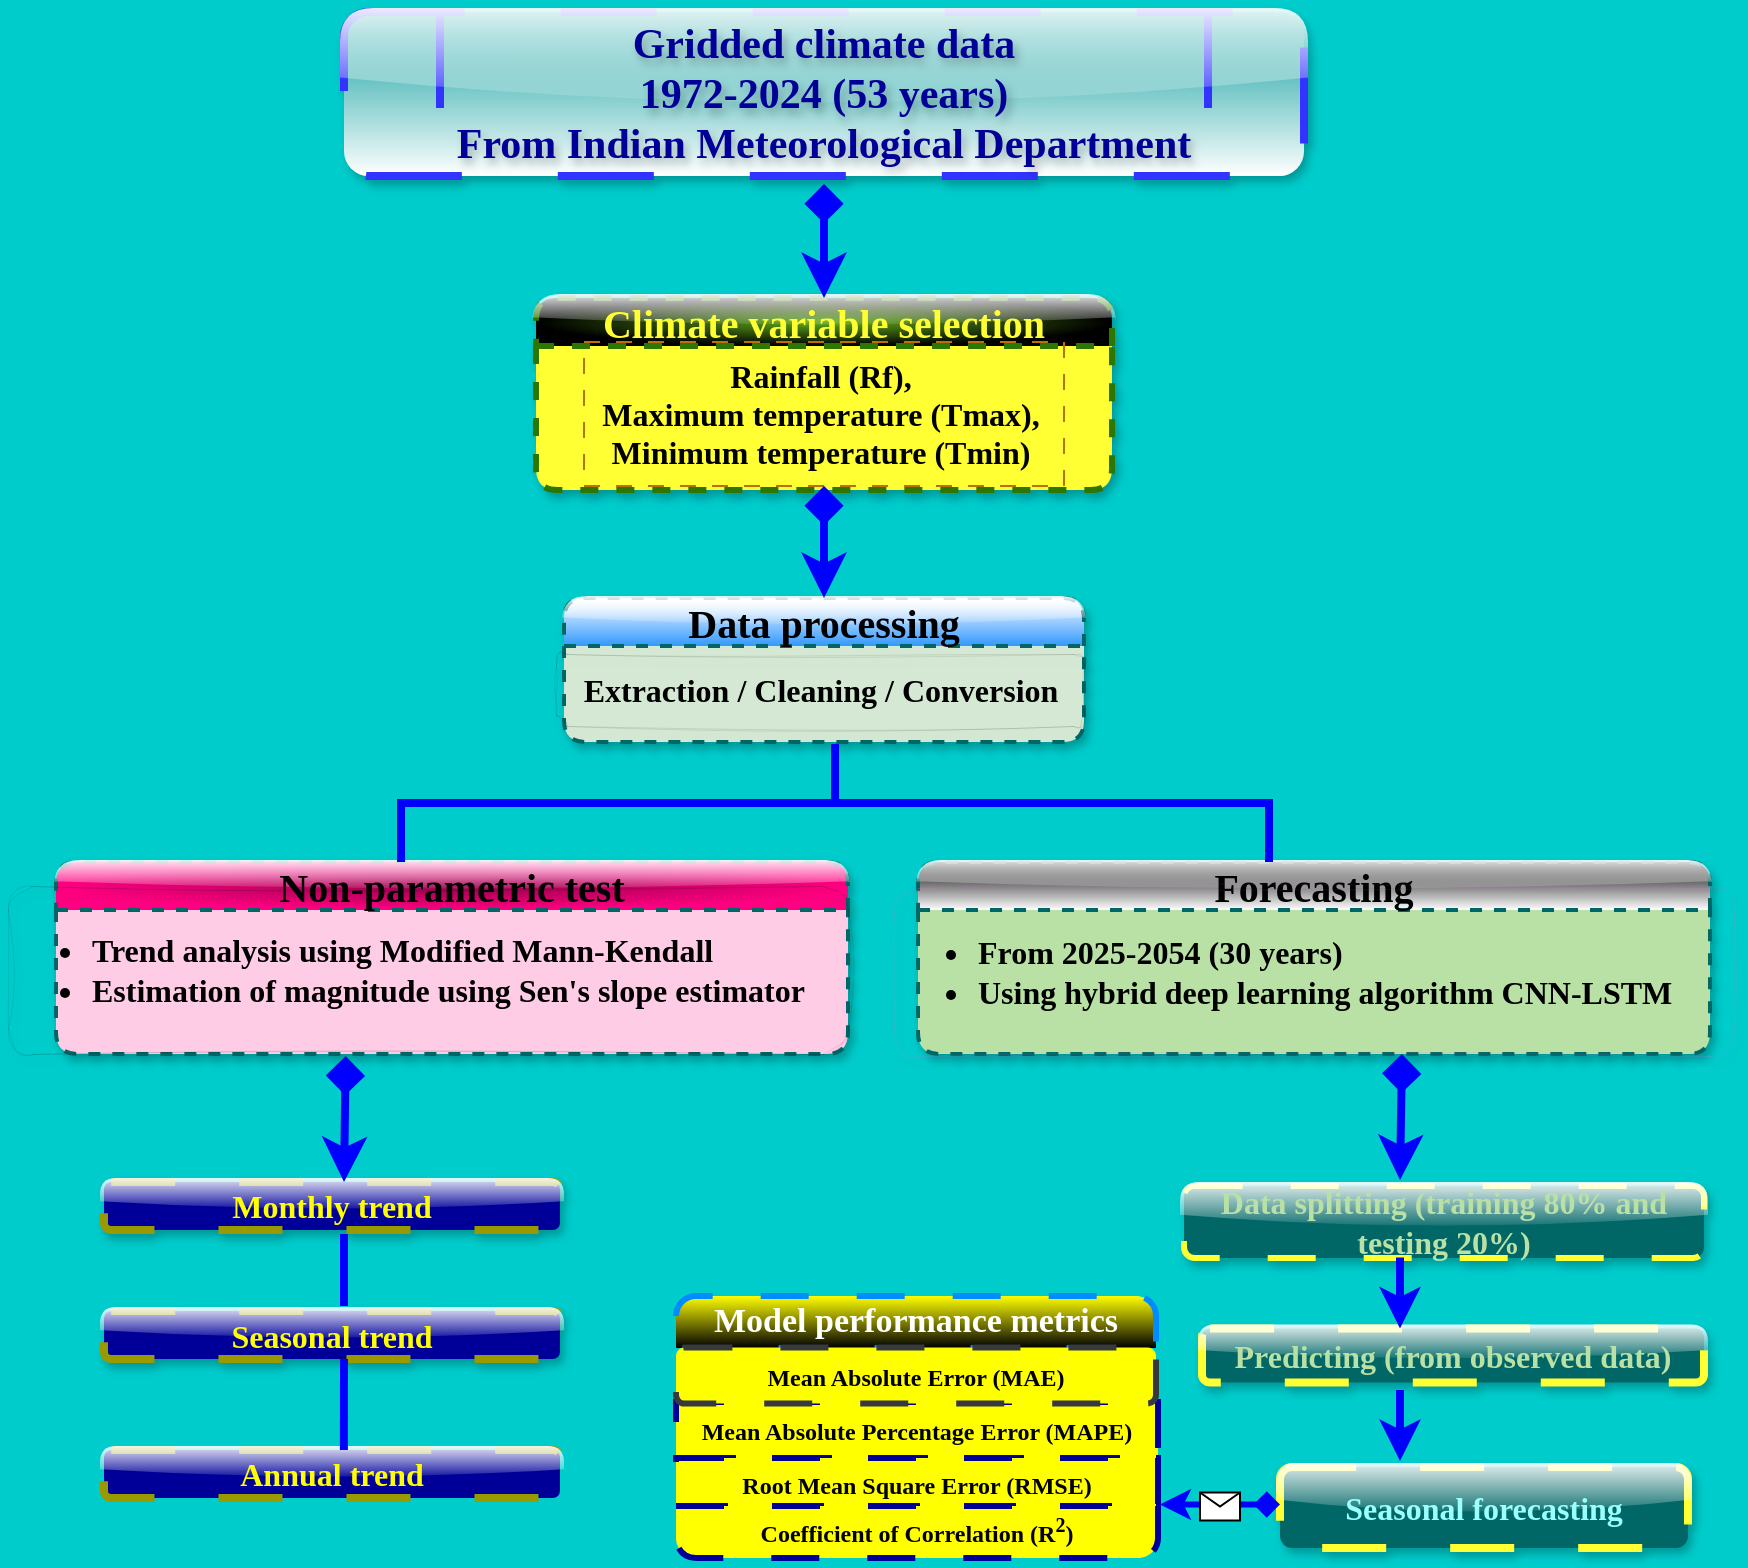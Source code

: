<mxfile version="26.1.1">
  <diagram id="C5RBs43oDa-KdzZeNtuy" name="Page-1">
    <mxGraphModel dx="2198" dy="1981" grid="1" gridSize="12" guides="1" tooltips="1" connect="1" arrows="1" fold="1" page="1" pageScale="1" pageWidth="827" pageHeight="1169" background="light-dark(#00CCCC,#121212)" math="1" shadow="0">
      <root>
        <mxCell id="WIyWlLk6GJQsqaUBKTNV-0" />
        <mxCell id="WIyWlLk6GJQsqaUBKTNV-1" parent="WIyWlLk6GJQsqaUBKTNV-0" />
        <mxCell id="WIyWlLk6GJQsqaUBKTNV-2" value="" style="rounded=0;html=1;jettySize=auto;orthogonalLoop=1;fontSize=11;endArrow=block;endFill=0;endSize=8;strokeWidth=1;shadow=0;labelBackgroundColor=none;edgeStyle=orthogonalEdgeStyle;" parent="WIyWlLk6GJQsqaUBKTNV-1" edge="1">
          <mxGeometry relative="1" as="geometry">
            <mxPoint x="220" y="170" as="targetPoint" />
          </mxGeometry>
        </mxCell>
        <mxCell id="WIyWlLk6GJQsqaUBKTNV-4" value="Yes" style="rounded=0;html=1;jettySize=auto;orthogonalLoop=1;fontSize=11;endArrow=block;endFill=0;endSize=8;strokeWidth=1;shadow=0;labelBackgroundColor=none;edgeStyle=orthogonalEdgeStyle;" parent="WIyWlLk6GJQsqaUBKTNV-1" edge="1">
          <mxGeometry y="20" relative="1" as="geometry">
            <mxPoint as="offset" />
            <mxPoint x="220" y="250" as="sourcePoint" />
          </mxGeometry>
        </mxCell>
        <mxCell id="WIyWlLk6GJQsqaUBKTNV-5" value="No" style="edgeStyle=orthogonalEdgeStyle;rounded=0;html=1;jettySize=auto;orthogonalLoop=1;fontSize=11;endArrow=block;endFill=0;endSize=8;strokeWidth=1;shadow=0;labelBackgroundColor=none;" parent="WIyWlLk6GJQsqaUBKTNV-1" edge="1">
          <mxGeometry y="10" relative="1" as="geometry">
            <mxPoint as="offset" />
            <mxPoint x="270" y="210" as="sourcePoint" />
          </mxGeometry>
        </mxCell>
        <mxCell id="WIyWlLk6GJQsqaUBKTNV-8" value="No" style="rounded=0;html=1;jettySize=auto;orthogonalLoop=1;fontSize=11;endArrow=block;endFill=0;endSize=8;strokeWidth=1;shadow=0;labelBackgroundColor=none;edgeStyle=orthogonalEdgeStyle;" parent="WIyWlLk6GJQsqaUBKTNV-1" edge="1">
          <mxGeometry x="0.333" y="20" relative="1" as="geometry">
            <mxPoint as="offset" />
            <mxPoint x="220" y="370" as="sourcePoint" />
          </mxGeometry>
        </mxCell>
        <mxCell id="WIyWlLk6GJQsqaUBKTNV-9" value="Yes" style="edgeStyle=orthogonalEdgeStyle;rounded=0;html=1;jettySize=auto;orthogonalLoop=1;fontSize=11;endArrow=block;endFill=0;endSize=8;strokeWidth=1;shadow=0;labelBackgroundColor=none;" parent="WIyWlLk6GJQsqaUBKTNV-1" edge="1">
          <mxGeometry y="10" relative="1" as="geometry">
            <mxPoint as="offset" />
            <mxPoint x="320" y="330" as="targetPoint" />
          </mxGeometry>
        </mxCell>
        <mxCell id="UrOnI7uU73F_u0JW5zdo-0" value="&lt;font style=&quot;color: rgb(255, 255, 51); font-size: 20px;&quot;&gt;Climate variable selection&lt;/font&gt;" style="swimlane;whiteSpace=wrap;html=1;startSize=24;fillStyle=auto;fillColor=#60a917;fontColor=#ffffff;strokeColor=#2D7600;gradientColor=default;swimlaneFillColor=light-dark(#FFFF33,#00A200);rounded=1;shadow=1;glass=1;swimlaneLine=1;gradientDirection=radial;strokeWidth=3;dashed=1;fontFamily=Garamond;" parent="WIyWlLk6GJQsqaUBKTNV-1" vertex="1">
          <mxGeometry x="240" y="120" width="288" height="96" as="geometry">
            <mxRectangle x="510" y="60" width="130" height="30" as="alternateBounds" />
          </mxGeometry>
        </mxCell>
        <mxCell id="F0146wAJavmaQIr5UsxC-5" value="&lt;font face=&quot;Garamond&quot;&gt;&lt;b style=&quot;&quot;&gt;Rainfall (Rf),&amp;nbsp;&lt;/b&gt;&lt;/font&gt;&lt;div&gt;&lt;font face=&quot;Garamond&quot;&gt;&lt;b&gt;Maximum temperature (Tmax),&amp;nbsp;&lt;/b&gt;&lt;/font&gt;&lt;div&gt;&lt;font face=&quot;Garamond&quot;&gt;&lt;b style=&quot;&quot;&gt;Minimum temperature (Tmin)&amp;nbsp;&lt;/b&gt;&lt;/font&gt;&lt;/div&gt;&lt;/div&gt;" style="text;html=1;align=center;verticalAlign=middle;resizable=0;points=[];autosize=1;strokeColor=#BD7000;fillColor=none;fontSize=16;dashed=1;dashPattern=8 8;fontColor=#000000;" vertex="1" parent="UrOnI7uU73F_u0JW5zdo-0">
          <mxGeometry x="24" y="22" width="240" height="72" as="geometry" />
        </mxCell>
        <mxCell id="UrOnI7uU73F_u0JW5zdo-12" style="edgeStyle=none;curved=1;rounded=0;orthogonalLoop=1;jettySize=auto;html=1;exitX=0.75;exitY=0;exitDx=0;exitDy=0;fontSize=12;startSize=8;endSize=8;" parent="WIyWlLk6GJQsqaUBKTNV-1" edge="1">
          <mxGeometry relative="1" as="geometry">
            <mxPoint x="207.5" y="573" as="sourcePoint" />
            <mxPoint x="207.5" y="573" as="targetPoint" />
          </mxGeometry>
        </mxCell>
        <mxCell id="UrOnI7uU73F_u0JW5zdo-17" value="&lt;font face=&quot;Garamond&quot; style=&quot;font-size: 20px;&quot;&gt;Data processing&lt;/font&gt;" style="swimlane;whiteSpace=wrap;html=1;startSize=24;fillStyle=solid;gradientColor=#3399FF;swimlaneFillColor=#D5E8D4;strokeColor=#006666;dashed=1;strokeWidth=2;rounded=1;shadow=1;glass=1;" parent="WIyWlLk6GJQsqaUBKTNV-1" vertex="1">
          <mxGeometry x="254" y="270" width="260" height="72" as="geometry">
            <mxRectangle x="510" y="60" width="130" height="30" as="alternateBounds" />
          </mxGeometry>
        </mxCell>
        <mxCell id="UrOnI7uU73F_u0JW5zdo-35" value="&lt;font face=&quot;Garamond&quot;&gt;&lt;b style=&quot;&quot;&gt;Extraction /&amp;nbsp;&lt;span style=&quot;color: light-dark(rgb(0, 0, 0), rgb(255, 255, 255));&quot;&gt;Cleaning /&amp;nbsp;&lt;/span&gt;&lt;span style=&quot;color: light-dark(rgb(0, 0, 0), rgb(255, 255, 255));&quot;&gt;Conversion&lt;/span&gt;&lt;/b&gt;&lt;/font&gt;" style="text;html=1;align=center;verticalAlign=middle;resizable=0;points=[];autosize=1;strokeColor=default;fillColor=none;fontSize=16;strokeWidth=0;rounded=1;glass=1;shadow=1;dashed=1;sketch=1;curveFitting=1;jiggle=2;" parent="UrOnI7uU73F_u0JW5zdo-17" vertex="1">
          <mxGeometry x="-4" y="28" width="264" height="36" as="geometry" />
        </mxCell>
        <mxCell id="F0146wAJavmaQIr5UsxC-46" style="edgeStyle=none;curved=1;rounded=0;orthogonalLoop=1;jettySize=auto;html=1;entryX=0.5;entryY=0;entryDx=0;entryDy=0;fontSize=12;startSize=10;endSize=10;strokeColor=#0000FF;targetPerimeterSpacing=0;sourcePerimeterSpacing=0;startArrow=diamond;startFill=1;strokeWidth=4;" edge="1" parent="WIyWlLk6GJQsqaUBKTNV-1" source="UrOnI7uU73F_u0JW5zdo-19" target="UrOnI7uU73F_u0JW5zdo-0">
          <mxGeometry relative="1" as="geometry" />
        </mxCell>
        <mxCell id="UrOnI7uU73F_u0JW5zdo-19" value="&lt;font style=&quot;font-size: 21px;&quot; face=&quot;Garamond&quot;&gt;&lt;b style=&quot;&quot;&gt;&lt;font style=&quot;&quot;&gt;Gridded climate data&lt;/font&gt;&lt;br&gt;1972-2024 (53 years)&lt;br&gt;&lt;font style=&quot;&quot;&gt;From Indian Meteorological Department&lt;/font&gt;&lt;/b&gt;&lt;/font&gt;" style="shape=process;backgroundOutline=1;fillColor=default;rounded=1;glass=1;shadow=1;strokeColor=#3333FF;gradientColor=#009999;fontColor=light-dark(#000099,#DADAFF);fontStyle=0;labelBackgroundColor=none;labelBorderColor=none;textShadow=1;whiteSpace=wrap;html=1;gradientDirection=north;strokeWidth=4;perimeterSpacing=4;dashed=1;dashPattern=12 12;" parent="WIyWlLk6GJQsqaUBKTNV-1" vertex="1">
          <mxGeometry x="144" y="-23" width="480.01" height="82" as="geometry" />
        </mxCell>
        <mxCell id="UrOnI7uU73F_u0JW5zdo-31" style="edgeStyle=none;curved=1;rounded=0;orthogonalLoop=1;jettySize=auto;html=1;entryX=0.5;entryY=0;entryDx=0;entryDy=0;fontSize=12;startSize=8;endSize=8;" parent="WIyWlLk6GJQsqaUBKTNV-1" edge="1">
          <mxGeometry relative="1" as="geometry">
            <mxPoint x="482" y="804" as="sourcePoint" />
          </mxGeometry>
        </mxCell>
        <mxCell id="UrOnI7uU73F_u0JW5zdo-41" value="&lt;div&gt;&lt;span style=&quot;font-size: 13px;&quot;&gt;&lt;br&gt;&lt;/span&gt;&lt;/div&gt;" style="text;html=1;align=left;verticalAlign=middle;resizable=0;points=[];autosize=1;strokeColor=none;fillColor=none;fontSize=16;" parent="WIyWlLk6GJQsqaUBKTNV-1" vertex="1">
          <mxGeometry x="336" y="583.5" width="24" height="36" as="geometry" />
        </mxCell>
        <mxCell id="F0146wAJavmaQIr5UsxC-14" value="&lt;font face=&quot;Garamond&quot;&gt;&lt;span style=&quot;font-size: 20px;&quot;&gt;Non-parametric test&lt;/span&gt;&lt;/font&gt;" style="swimlane;whiteSpace=wrap;html=1;startSize=24;fillStyle=solid;gradientColor=#FF0080;swimlaneFillColor=#FFCCE6;strokeColor=#006666;dashed=1;strokeWidth=2;rounded=1;shadow=1;glass=1;fillColor=#99004D;gradientDirection=radial;" vertex="1" parent="WIyWlLk6GJQsqaUBKTNV-1">
          <mxGeometry y="402" width="396" height="96" as="geometry">
            <mxRectangle x="510" y="60" width="130" height="30" as="alternateBounds" />
          </mxGeometry>
        </mxCell>
        <mxCell id="F0146wAJavmaQIr5UsxC-15" value="&lt;ul&gt;&lt;li&gt;&lt;b style=&quot;&quot;&gt;&lt;font face=&quot;Garamond&quot;&gt;Trend analysis using Modified Mann-Kendall&lt;/font&gt;&lt;/b&gt;&lt;/li&gt;&lt;li&gt;&lt;b style=&quot;&quot;&gt;&lt;font face=&quot;Garamond&quot;&gt;Estimation of magnitude using Sen&#39;s slope estimator&lt;/font&gt;&lt;/b&gt;&lt;/li&gt;&lt;/ul&gt;" style="text;html=1;align=left;verticalAlign=middle;resizable=0;points=[];autosize=1;strokeColor=default;fillColor=none;fontSize=16;strokeWidth=0;rounded=1;glass=1;shadow=1;dashed=1;sketch=1;curveFitting=1;jiggle=2;" vertex="1" parent="F0146wAJavmaQIr5UsxC-14">
          <mxGeometry x="-24" y="12" width="420" height="84" as="geometry" />
        </mxCell>
        <mxCell id="F0146wAJavmaQIr5UsxC-16" value="&lt;font face=&quot;Garamond&quot;&gt;&lt;span style=&quot;font-size: 20px;&quot;&gt;Forecasting&lt;/span&gt;&lt;/font&gt;" style="swimlane;whiteSpace=wrap;html=1;startSize=24;fillStyle=solid;gradientColor=default;swimlaneFillColor=#B9E0A5;strokeColor=#006666;dashed=1;strokeWidth=2;rounded=1;shadow=1;glass=1;fillColor=default;gradientDirection=north;" vertex="1" parent="WIyWlLk6GJQsqaUBKTNV-1">
          <mxGeometry x="431" y="402" width="396" height="96" as="geometry">
            <mxRectangle x="510" y="60" width="130" height="30" as="alternateBounds" />
          </mxGeometry>
        </mxCell>
        <mxCell id="F0146wAJavmaQIr5UsxC-17" value="&lt;ul&gt;&lt;li&gt;&lt;b style=&quot;&quot;&gt;&lt;font face=&quot;Garamond&quot;&gt;From 2025-2054 (30 years)&lt;/font&gt;&lt;/b&gt;&lt;/li&gt;&lt;li&gt;&lt;b style=&quot;&quot;&gt;&lt;font face=&quot;Garamond&quot;&gt;Using hybrid deep learning algorithm CNN-LSTM&lt;/font&gt;&lt;/b&gt;&lt;/li&gt;&lt;/ul&gt;" style="text;html=1;align=left;verticalAlign=middle;resizable=0;points=[];autosize=1;strokeColor=#FF66FF;fillColor=none;fontSize=16;strokeWidth=0;rounded=1;glass=1;shadow=1;dashed=1;sketch=1;curveFitting=1;jiggle=2;" vertex="1" parent="F0146wAJavmaQIr5UsxC-16">
          <mxGeometry x="-12" y="13" width="420" height="84" as="geometry" />
        </mxCell>
        <mxCell id="F0146wAJavmaQIr5UsxC-18" value="&lt;font style=&quot;font-size: 16px; color: rgb(255, 255, 0);&quot; face=&quot;Garamond&quot;&gt;&lt;b&gt;Annual trend&lt;/b&gt;&lt;/font&gt;" style="rounded=1;whiteSpace=wrap;html=1;strokeColor=#999900;fillColor=#000099;glass=1;strokeWidth=4;dashed=1;dashPattern=8 8;" vertex="1" parent="WIyWlLk6GJQsqaUBKTNV-1">
          <mxGeometry x="24" y="696" width="228" height="24" as="geometry" />
        </mxCell>
        <mxCell id="F0146wAJavmaQIr5UsxC-19" value="&lt;font style=&quot;color: rgb(255, 255, 0);&quot; face=&quot;Garamond&quot;&gt;&lt;span style=&quot;font-size: 16px;&quot;&gt;&lt;b&gt;Seasonal trend&lt;/b&gt;&lt;/span&gt;&lt;/font&gt;" style="rounded=1;whiteSpace=wrap;html=1;fillStyle=solid;fillColor=#000099;dashed=1;dashPattern=8 8;strokeColor=#999900;strokeWidth=4;glass=1;shadow=1;" vertex="1" parent="WIyWlLk6GJQsqaUBKTNV-1">
          <mxGeometry x="24" y="626.5" width="228" height="24" as="geometry" />
        </mxCell>
        <mxCell id="F0146wAJavmaQIr5UsxC-20" value="&lt;font face=&quot;Garamond&quot;&gt;&lt;span style=&quot;font-size: 16px;&quot;&gt;&lt;b style=&quot;&quot;&gt;Monthly trend&lt;/b&gt;&lt;/span&gt;&lt;/font&gt;" style="rounded=1;whiteSpace=wrap;html=1;fontColor=#FFFF00;labelBackgroundColor=none;fillStyle=solid;fillColor=#000099;strokeWidth=4;strokeColor=#999900;dashed=1;dashPattern=8 8;shadow=1;glass=1;" vertex="1" parent="WIyWlLk6GJQsqaUBKTNV-1">
          <mxGeometry x="24" y="562" width="228" height="24" as="geometry" />
        </mxCell>
        <mxCell id="F0146wAJavmaQIr5UsxC-21" value="&lt;font style=&quot;color: rgb(153, 255, 255);&quot; face=&quot;Garamond&quot;&gt;&lt;span style=&quot;font-size: 16px;&quot;&gt;&lt;b style=&quot;&quot;&gt;Seasonal forecasting&lt;/b&gt;&lt;/span&gt;&lt;/font&gt;" style="rounded=1;whiteSpace=wrap;html=1;fillColor=#006666;glass=1;shadow=1;strokeColor=#FFFF33;dashed=1;dashPattern=8 8;strokeWidth=4;" vertex="1" parent="WIyWlLk6GJQsqaUBKTNV-1">
          <mxGeometry x="612" y="704.5" width="204" height="40.5" as="geometry" />
        </mxCell>
        <mxCell id="F0146wAJavmaQIr5UsxC-22" value="&lt;font style=&quot;color: rgb(185, 224, 165);&quot; face=&quot;Garamond&quot;&gt;&lt;span style=&quot;font-size: 16px;&quot;&gt;&lt;b style=&quot;&quot;&gt;Predicting (from observed data)&lt;/b&gt;&lt;/span&gt;&lt;/font&gt;" style="rounded=1;whiteSpace=wrap;html=1;fillColor=#006666;glass=1;shadow=1;dashed=1;dashPattern=8 8;strokeWidth=4;strokeColor=#FFFF33;" vertex="1" parent="WIyWlLk6GJQsqaUBKTNV-1">
          <mxGeometry x="573" y="635.25" width="251" height="27" as="geometry" />
        </mxCell>
        <mxCell id="F0146wAJavmaQIr5UsxC-23" value="&lt;font style=&quot;color: rgb(185, 224, 165);&quot; face=&quot;Garamond&quot;&gt;&lt;span style=&quot;font-size: 16px;&quot;&gt;&lt;b style=&quot;&quot;&gt;Data splitting (training 80% and testing 20%)&lt;/b&gt;&lt;/span&gt;&lt;/font&gt;" style="rounded=1;whiteSpace=wrap;html=1;fillColor=#006666;glass=1;dashed=1;dashPattern=8 8;strokeColor=#FFFF33;strokeWidth=3;shadow=1;" vertex="1" parent="WIyWlLk6GJQsqaUBKTNV-1">
          <mxGeometry x="564" y="564" width="260" height="36" as="geometry" />
        </mxCell>
        <mxCell id="F0146wAJavmaQIr5UsxC-27" value="&#xa;&lt;b style=&quot;forced-color-adjust: none; color: rgb(0, 0, 0); font-family: Garamond; font-size: 12px; font-style: normal; font-variant-ligatures: normal; font-variant-caps: normal; letter-spacing: normal; orphans: 2; text-align: center; text-indent: 0px; text-transform: none; widows: 2; word-spacing: 0px; -webkit-text-stroke-width: 0px; white-space: normal; background-color: rgb(251, 251, 251); text-decoration-thickness: initial; text-decoration-style: initial; text-decoration-color: initial;&quot;&gt;Mean Absolute Error (MAE)&lt;/b&gt;&#xa;&#xa;" style="swimlane;shape=mxgraph.bootstrap.anchor;strokeColor=#000099;fillColor=#FFFF00;fontColor=#666666;fontStyle=0;childLayout=stackLayout;horizontal=1;startSize=0;horizontalStack=0;resizeParent=1;resizeParentMax=0;resizeLast=0;collapsible=0;marginBottom=0;whiteSpace=wrap;html=1;dashed=1;dashPattern=8 8;strokeWidth=4;gradientColor=default;shadow=0;" vertex="1" parent="WIyWlLk6GJQsqaUBKTNV-1">
          <mxGeometry x="310" y="672" width="241" height="78" as="geometry" />
        </mxCell>
        <mxCell id="F0146wAJavmaQIr5UsxC-29" value="&lt;b style=&quot;color: rgb(0, 0, 0); font-family: Garamond; font-size: 12px;&quot;&gt;Mean Absolute Percentage Error (MAPE)&lt;/b&gt;" style="text;strokeColor=inherit;align=center;verticalAlign=middle;spacingLeft=10;spacingRight=10;overflow=hidden;points=[[0,0.5],[1,0.5]];portConstraint=eastwest;rotatable=0;whiteSpace=wrap;html=1;rSize=5;fillColor=inherit;fontColor=inherit;fontSize=17;fontStyle=1;dashed=1;dashPattern=8 8;strokeWidth=3;" vertex="1" parent="F0146wAJavmaQIr5UsxC-27">
          <mxGeometry width="241" height="28" as="geometry" />
        </mxCell>
        <mxCell id="F0146wAJavmaQIr5UsxC-30" value="&lt;b style=&quot;color: rgb(0, 0, 0); font-family: Garamond; font-size: 12px;&quot;&gt;Root Mean Square Error (RMSE)&lt;/b&gt;" style="text;strokeColor=inherit;align=center;verticalAlign=middle;spacingLeft=10;spacingRight=10;overflow=hidden;points=[[0,0.5],[1,0.5]];portConstraint=eastwest;rotatable=0;whiteSpace=wrap;html=1;rSize=5;fillColor=inherit;fontColor=inherit;fontSize=17;fontStyle=1;dashed=1;dashPattern=8 8;strokeWidth=3;" vertex="1" parent="F0146wAJavmaQIr5UsxC-27">
          <mxGeometry y="28" width="241" height="24" as="geometry" />
        </mxCell>
        <mxCell id="F0146wAJavmaQIr5UsxC-31" value="&lt;b style=&quot;color: rgb(0, 0, 0); font-family: Garamond; font-size: 12px;&quot;&gt;Coefficient of Correlation (R&lt;sup&gt;2&lt;/sup&gt;)&lt;/b&gt;" style="text;strokeColor=inherit;align=center;verticalAlign=middle;spacingLeft=10;spacingRight=10;overflow=hidden;points=[[0,0.5],[1,0.5]];portConstraint=eastwest;rotatable=0;whiteSpace=wrap;html=1;shape=mxgraph.mockup.bottomButton;rSize=10;fillColor=inherit;fontColor=inherit;fontSize=17;fontStyle=1;dashed=1;dashPattern=8 8;strokeWidth=3;" vertex="1" parent="F0146wAJavmaQIr5UsxC-27">
          <mxGeometry y="52" width="241" height="26" as="geometry" />
        </mxCell>
        <mxCell id="F0146wAJavmaQIr5UsxC-33" style="edgeStyle=none;curved=1;rounded=0;orthogonalLoop=1;jettySize=auto;html=1;entryX=0.998;entryY=0.056;entryDx=0;entryDy=0;entryPerimeter=0;fontSize=12;startSize=8;endSize=8;" edge="1" parent="F0146wAJavmaQIr5UsxC-27" source="F0146wAJavmaQIr5UsxC-27" target="F0146wAJavmaQIr5UsxC-30">
          <mxGeometry relative="1" as="geometry" />
        </mxCell>
        <mxCell id="F0146wAJavmaQIr5UsxC-28" value="&lt;font face=&quot;Garamond&quot;&gt;Model performance metrics&lt;/font&gt;" style="text;strokeColor=#008CFF;align=center;verticalAlign=middle;spacingLeft=10;spacingRight=10;overflow=hidden;points=[[0,0.5],[1,0.5]];portConstraint=eastwest;rotatable=0;whiteSpace=wrap;html=1;shape=mxgraph.mockup.topButton;rSize=10;fillColor=#FFFF00;fontColor=#ffffff;fontSize=17;fontStyle=1;gradientColor=default;dashed=1;dashPattern=8 8;strokeWidth=3;" vertex="1" parent="WIyWlLk6GJQsqaUBKTNV-1">
          <mxGeometry x="310" y="619" width="240" height="26" as="geometry" />
        </mxCell>
        <mxCell id="F0146wAJavmaQIr5UsxC-35" value="&lt;b style=&quot;color: rgb(0, 0, 0); font-family: Garamond; font-size: 12px;&quot;&gt;Mean Absolute Error (MAE)&lt;/b&gt;" style="text;strokeColor=#36393d;align=center;verticalAlign=middle;spacingLeft=10;spacingRight=10;overflow=hidden;points=[[0,0.5],[1,0.5]];portConstraint=eastwest;rotatable=0;whiteSpace=wrap;html=1;rSize=5;fillColor=#FFFF00;fontSize=17;fontStyle=1;rounded=1;glass=0;shadow=0;dashed=1;dashPattern=8 8;strokeWidth=3;gradientColor=none;" vertex="1" parent="WIyWlLk6GJQsqaUBKTNV-1">
          <mxGeometry x="310" y="644.75" width="240" height="28" as="geometry" />
        </mxCell>
        <mxCell id="F0146wAJavmaQIr5UsxC-36" value="" style="endArrow=classic;html=1;rounded=0;fontSize=12;curved=1;strokeWidth=3;startArrow=diamond;startFill=1;strokeColor=#0000FF;" edge="1" parent="WIyWlLk6GJQsqaUBKTNV-1">
          <mxGeometry relative="1" as="geometry">
            <mxPoint x="612" y="723.25" as="sourcePoint" />
            <mxPoint x="552" y="723.25" as="targetPoint" />
          </mxGeometry>
        </mxCell>
        <mxCell id="F0146wAJavmaQIr5UsxC-37" value="" style="shape=message;html=1;outlineConnect=0;strokeWidth=1;" vertex="1" parent="F0146wAJavmaQIr5UsxC-36">
          <mxGeometry width="20" height="14" relative="1" as="geometry">
            <mxPoint x="-10" y="-6" as="offset" />
          </mxGeometry>
        </mxCell>
        <mxCell id="F0146wAJavmaQIr5UsxC-44" value="" style="strokeWidth=4;html=1;shape=mxgraph.flowchart.annotation_2;align=left;labelPosition=right;pointerEvents=1;rotation=90;fillColor=#0000FF;strokeColor=#0000FF;gradientColor=default;" vertex="1" parent="WIyWlLk6GJQsqaUBKTNV-1">
          <mxGeometry x="360" y="155.5" width="59" height="434" as="geometry" />
        </mxCell>
        <mxCell id="F0146wAJavmaQIr5UsxC-45" style="edgeStyle=none;curved=1;rounded=0;orthogonalLoop=1;jettySize=auto;html=1;entryX=0.5;entryY=0;entryDx=0;entryDy=0;fontSize=12;startSize=10;endSize=10;startArrow=diamond;startFill=1;strokeWidth=4;sourcePerimeterSpacing=0;strokeColor=#0000FF;" edge="1" parent="WIyWlLk6GJQsqaUBKTNV-1" source="F0146wAJavmaQIr5UsxC-5" target="UrOnI7uU73F_u0JW5zdo-17">
          <mxGeometry relative="1" as="geometry" />
        </mxCell>
        <mxCell id="F0146wAJavmaQIr5UsxC-48" value="" style="endArrow=classic;html=1;rounded=0;fontSize=12;startSize=10;endSize=10;curved=1;startArrow=diamond;startFill=1;strokeWidth=4;strokeColor=#0000FF;entryX=0.5;entryY=0;entryDx=0;entryDy=0;exitX=0.402;exitY=1.012;exitDx=0;exitDy=0;exitPerimeter=0;" edge="1" parent="WIyWlLk6GJQsqaUBKTNV-1" source="F0146wAJavmaQIr5UsxC-15">
          <mxGeometry width="50" height="50" relative="1" as="geometry">
            <mxPoint x="150" y="496" as="sourcePoint" />
            <mxPoint x="144" y="562" as="targetPoint" />
          </mxGeometry>
        </mxCell>
        <mxCell id="F0146wAJavmaQIr5UsxC-50" value="" style="endArrow=classic;html=1;rounded=0;fontSize=12;startSize=10;endSize=10;curved=1;startArrow=diamond;startFill=1;strokeWidth=4;strokeColor=#0000FF;exitX=0.402;exitY=1.012;exitDx=0;exitDy=0;exitPerimeter=0;" edge="1" parent="WIyWlLk6GJQsqaUBKTNV-1">
          <mxGeometry width="50" height="50" relative="1" as="geometry">
            <mxPoint x="673.0" y="498" as="sourcePoint" />
            <mxPoint x="672" y="561" as="targetPoint" />
          </mxGeometry>
        </mxCell>
        <mxCell id="F0146wAJavmaQIr5UsxC-51" value="" style="endArrow=none;html=1;rounded=0;fontSize=12;startSize=8;endSize=8;curved=1;strokeWidth=4;strokeColor=#0000FF;" edge="1" parent="WIyWlLk6GJQsqaUBKTNV-1">
          <mxGeometry width="50" height="50" relative="1" as="geometry">
            <mxPoint x="144" y="624" as="sourcePoint" />
            <mxPoint x="144" y="588" as="targetPoint" />
          </mxGeometry>
        </mxCell>
        <mxCell id="F0146wAJavmaQIr5UsxC-53" value="" style="endArrow=none;html=1;rounded=0;fontSize=12;startSize=8;endSize=8;curved=1;exitX=0.526;exitY=0;exitDx=0;exitDy=0;exitPerimeter=0;strokeWidth=4;strokeColor=#0000FF;" edge="1" parent="WIyWlLk6GJQsqaUBKTNV-1" source="F0146wAJavmaQIr5UsxC-18">
          <mxGeometry width="50" height="50" relative="1" as="geometry">
            <mxPoint x="144" y="684" as="sourcePoint" />
            <mxPoint x="144" y="650.5" as="targetPoint" />
          </mxGeometry>
        </mxCell>
        <mxCell id="F0146wAJavmaQIr5UsxC-55" value="" style="endArrow=classic;html=1;rounded=0;fontSize=12;startSize=8;endSize=8;curved=1;strokeWidth=4;strokeColor=#0000FF;" edge="1" parent="WIyWlLk6GJQsqaUBKTNV-1">
          <mxGeometry width="50" height="50" relative="1" as="geometry">
            <mxPoint x="672" y="599.75" as="sourcePoint" />
            <mxPoint x="672" y="635.25" as="targetPoint" />
          </mxGeometry>
        </mxCell>
        <mxCell id="F0146wAJavmaQIr5UsxC-56" value="" style="endArrow=classic;html=1;rounded=0;fontSize=12;startSize=8;endSize=8;curved=1;strokeWidth=4;strokeColor=#0000FF;" edge="1" parent="WIyWlLk6GJQsqaUBKTNV-1">
          <mxGeometry width="50" height="50" relative="1" as="geometry">
            <mxPoint x="672" y="666" as="sourcePoint" />
            <mxPoint x="672" y="701.5" as="targetPoint" />
          </mxGeometry>
        </mxCell>
      </root>
    </mxGraphModel>
  </diagram>
</mxfile>
